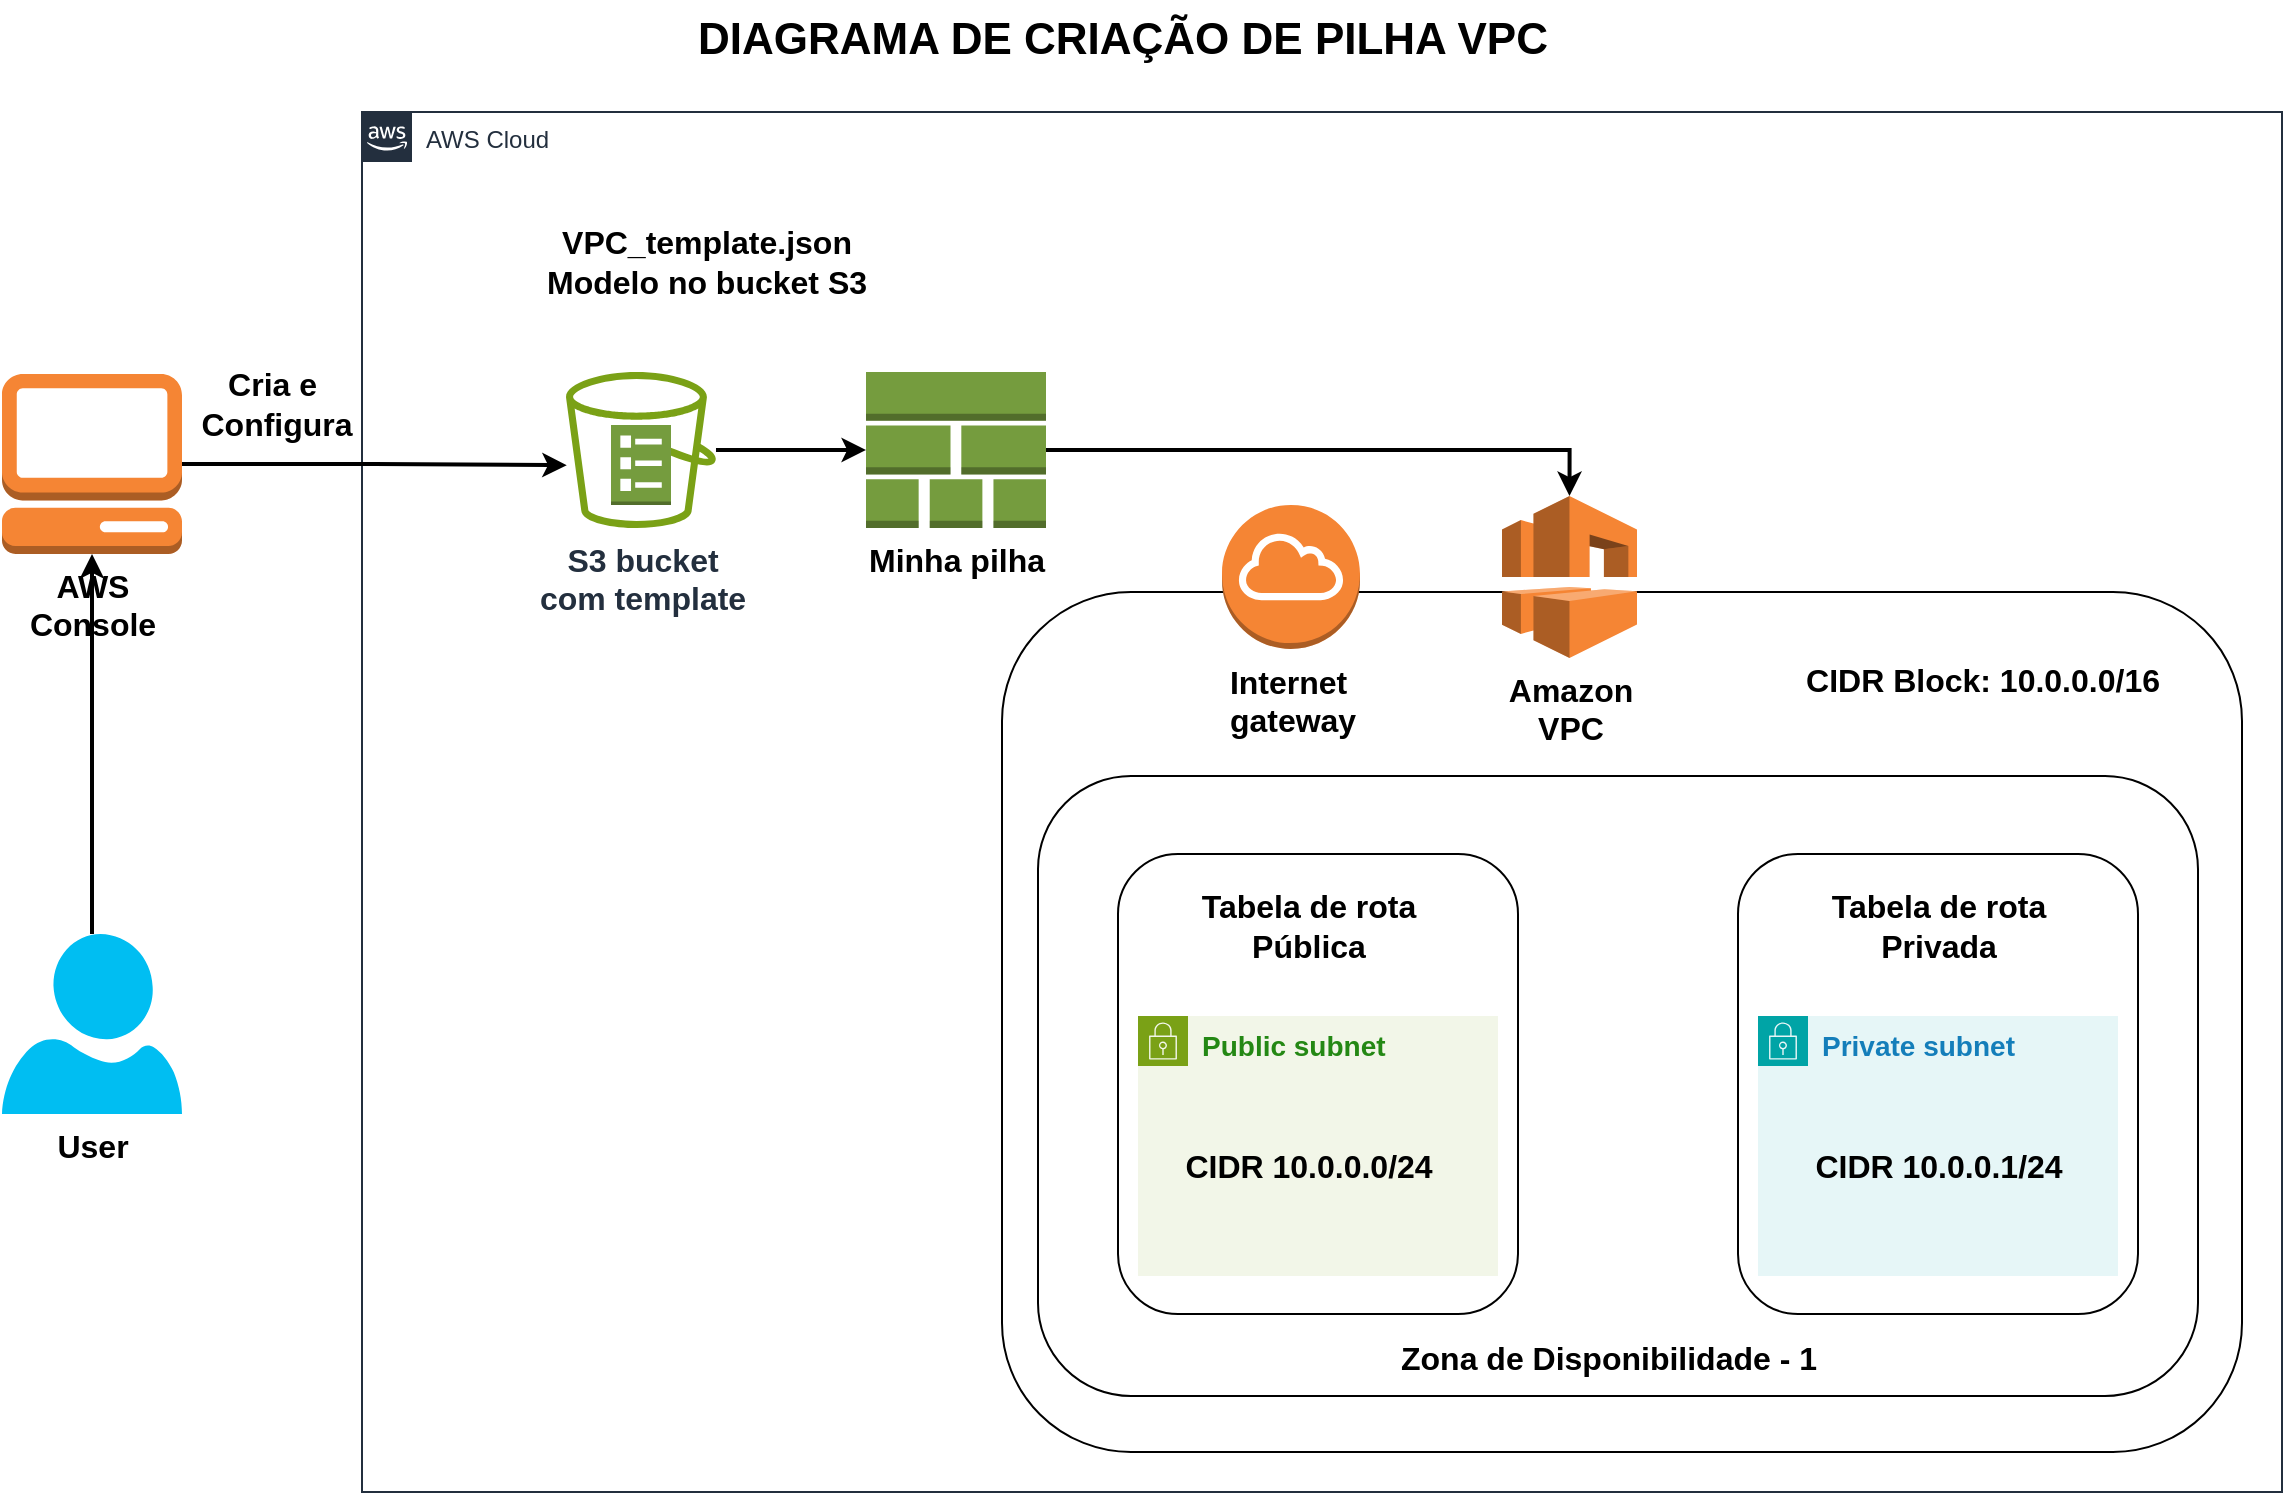 <mxfile version="24.6.4" type="github">
  <diagram id="Ht1M8jgEwFfnCIfOTk4-" name="Page-1">
    <mxGraphModel dx="1687" dy="878" grid="1" gridSize="10" guides="1" tooltips="1" connect="1" arrows="1" fold="1" page="1" pageScale="1" pageWidth="1169" pageHeight="827" math="0" shadow="0">
      <root>
        <mxCell id="0" />
        <mxCell id="1" parent="0" />
        <mxCell id="UEzPUAAOIrF-is8g5C7q-88" value="" style="edgeStyle=orthogonalEdgeStyle;rounded=0;orthogonalLoop=1;jettySize=auto;html=1;endArrow=open;endFill=0;strokeWidth=2;" parent="1" target="UEzPUAAOIrF-is8g5C7q-77" edge="1">
          <mxGeometry relative="1" as="geometry">
            <mxPoint x="168" y="179" as="sourcePoint" />
          </mxGeometry>
        </mxCell>
        <mxCell id="UEzPUAAOIrF-is8g5C7q-89" value="" style="edgeStyle=orthogonalEdgeStyle;rounded=0;orthogonalLoop=1;jettySize=auto;html=1;endArrow=open;endFill=0;strokeWidth=2;" parent="1" target="UEzPUAAOIrF-is8g5C7q-79" edge="1">
          <mxGeometry relative="1" as="geometry">
            <Array as="points">
              <mxPoint x="248" y="350" />
            </Array>
            <mxPoint x="247.5" y="218" as="sourcePoint" />
          </mxGeometry>
        </mxCell>
        <mxCell id="UEzPUAAOIrF-is8g5C7q-90" value="" style="edgeStyle=orthogonalEdgeStyle;rounded=0;orthogonalLoop=1;jettySize=auto;html=1;endArrow=open;endFill=0;strokeWidth=2;" parent="1" target="UEzPUAAOIrF-is8g5C7q-80" edge="1">
          <mxGeometry relative="1" as="geometry">
            <mxPoint x="448" y="349" as="sourcePoint" />
          </mxGeometry>
        </mxCell>
        <mxCell id="UEzPUAAOIrF-is8g5C7q-91" value="" style="edgeStyle=orthogonalEdgeStyle;rounded=0;orthogonalLoop=1;jettySize=auto;html=1;endArrow=open;endFill=0;strokeWidth=2;" parent="1" target="UEzPUAAOIrF-is8g5C7q-81" edge="1">
          <mxGeometry relative="1" as="geometry">
            <mxPoint x="558" y="349" as="sourcePoint" />
          </mxGeometry>
        </mxCell>
        <mxCell id="UEzPUAAOIrF-is8g5C7q-92" value="" style="edgeStyle=orthogonalEdgeStyle;rounded=0;orthogonalLoop=1;jettySize=auto;html=1;endArrow=open;endFill=0;strokeWidth=2;" parent="1" target="UEzPUAAOIrF-is8g5C7q-82" edge="1">
          <mxGeometry relative="1" as="geometry">
            <mxPoint x="678" y="349" as="sourcePoint" />
          </mxGeometry>
        </mxCell>
        <mxCell id="sVOc8KLssvXFAC38Cked-2" value="AWS Cloud" style="points=[[0,0],[0.25,0],[0.5,0],[0.75,0],[1,0],[1,0.25],[1,0.5],[1,0.75],[1,1],[0.75,1],[0.5,1],[0.25,1],[0,1],[0,0.75],[0,0.5],[0,0.25]];outlineConnect=0;gradientColor=none;html=1;whiteSpace=wrap;fontSize=12;fontStyle=0;container=1;pointerEvents=0;collapsible=0;recursiveResize=0;shape=mxgraph.aws4.group;grIcon=mxgraph.aws4.group_aws_cloud_alt;strokeColor=#232F3E;fillColor=none;verticalAlign=top;align=left;spacingLeft=30;fontColor=#232F3E;dashed=0;" vertex="1" parent="1">
          <mxGeometry x="200" y="69" width="960" height="690" as="geometry" />
        </mxCell>
        <mxCell id="sVOc8KLssvXFAC38Cked-4" value="&lt;font style=&quot;font-size: 16px;&quot;&gt;&lt;b&gt;S3&amp;nbsp;&lt;/b&gt;&lt;/font&gt;&lt;b style=&quot;font-size: 16px; background-color: initial;&quot;&gt;bucket&lt;/b&gt;&lt;div&gt;&lt;div style=&quot;font-size: 16px;&quot;&gt;&lt;font style=&quot;font-size: 16px;&quot;&gt;&lt;b&gt;com template&lt;/b&gt;&lt;/font&gt;&lt;/div&gt;&lt;/div&gt;" style="sketch=0;outlineConnect=0;fontColor=#232F3E;gradientColor=none;fillColor=#7AA116;strokeColor=none;dashed=0;verticalLabelPosition=bottom;verticalAlign=top;align=center;html=1;fontSize=12;fontStyle=0;aspect=fixed;pointerEvents=1;shape=mxgraph.aws4.bucket;" vertex="1" parent="sVOc8KLssvXFAC38Cked-2">
          <mxGeometry x="102" y="130" width="75" height="78" as="geometry" />
        </mxCell>
        <mxCell id="sVOc8KLssvXFAC38Cked-3" value="" style="outlineConnect=0;dashed=0;verticalLabelPosition=bottom;verticalAlign=top;align=center;html=1;shape=mxgraph.aws3.template;fillColor=#759C3E;gradientColor=none;" vertex="1" parent="sVOc8KLssvXFAC38Cked-2">
          <mxGeometry x="124.5" y="156.5" width="30" height="40" as="geometry" />
        </mxCell>
        <mxCell id="sVOc8KLssvXFAC38Cked-5" value="&lt;font style=&quot;font-size: 16px;&quot;&gt;&lt;b&gt;Minha pilha&lt;/b&gt;&lt;/font&gt;" style="outlineConnect=0;dashed=0;verticalLabelPosition=bottom;verticalAlign=top;align=center;html=1;shape=mxgraph.aws3.stack_aws_cloudformation;fillColor=#759C3E;gradientColor=none;" vertex="1" parent="sVOc8KLssvXFAC38Cked-2">
          <mxGeometry x="252" y="130" width="90" height="78" as="geometry" />
        </mxCell>
        <mxCell id="sVOc8KLssvXFAC38Cked-6" value="&lt;font style=&quot;font-size: 16px;&quot;&gt;&lt;b&gt;VPC_template.json&lt;br&gt;Modelo no bucket S3&lt;/b&gt;&lt;/font&gt;" style="text;html=1;align=center;verticalAlign=middle;resizable=0;points=[];autosize=1;strokeColor=none;fillColor=none;" vertex="1" parent="sVOc8KLssvXFAC38Cked-2">
          <mxGeometry x="82" y="50" width="180" height="50" as="geometry" />
        </mxCell>
        <mxCell id="sVOc8KLssvXFAC38Cked-7" style="edgeStyle=orthogonalEdgeStyle;rounded=0;orthogonalLoop=1;jettySize=auto;html=1;entryX=0;entryY=0.5;entryDx=0;entryDy=0;entryPerimeter=0;strokeWidth=2;" edge="1" parent="sVOc8KLssvXFAC38Cked-2" source="sVOc8KLssvXFAC38Cked-4" target="sVOc8KLssvXFAC38Cked-5">
          <mxGeometry relative="1" as="geometry" />
        </mxCell>
        <mxCell id="sVOc8KLssvXFAC38Cked-9" value="" style="rounded=1;whiteSpace=wrap;html=1;" vertex="1" parent="sVOc8KLssvXFAC38Cked-2">
          <mxGeometry x="320" y="240" width="620" height="430" as="geometry" />
        </mxCell>
        <mxCell id="sVOc8KLssvXFAC38Cked-8" value="&lt;font style=&quot;font-size: 16px;&quot;&gt;&lt;b&gt;Amazon&lt;/b&gt;&lt;/font&gt;&lt;div style=&quot;font-size: 16px;&quot;&gt;&lt;font style=&quot;font-size: 16px;&quot;&gt;&lt;b&gt;VPC&lt;/b&gt;&lt;/font&gt;&lt;/div&gt;" style="outlineConnect=0;dashed=0;verticalLabelPosition=bottom;verticalAlign=top;align=center;html=1;shape=mxgraph.aws3.vpc;fillColor=#F58534;gradientColor=none;" vertex="1" parent="sVOc8KLssvXFAC38Cked-2">
          <mxGeometry x="570" y="192" width="67.5" height="81" as="geometry" />
        </mxCell>
        <mxCell id="sVOc8KLssvXFAC38Cked-11" value="&lt;font style=&quot;font-size: 16px;&quot;&gt;&lt;b&gt;Internet&amp;nbsp;&lt;/b&gt;&lt;/font&gt;&lt;div style=&quot;font-size: 16px;&quot;&gt;&lt;font style=&quot;font-size: 16px;&quot;&gt;&lt;b&gt;gateway&lt;/b&gt;&lt;/font&gt;&lt;/div&gt;" style="outlineConnect=0;dashed=0;verticalLabelPosition=bottom;verticalAlign=top;align=center;html=1;shape=mxgraph.aws3.internet_gateway;fillColor=#F58534;gradientColor=none;" vertex="1" parent="sVOc8KLssvXFAC38Cked-2">
          <mxGeometry x="430" y="196.5" width="69" height="72" as="geometry" />
        </mxCell>
        <mxCell id="sVOc8KLssvXFAC38Cked-12" value="&lt;font style=&quot;font-size: 16px;&quot;&gt;&lt;b&gt;CIDR Block: 10.0.0.0/16&lt;/b&gt;&lt;/font&gt;" style="text;html=1;align=center;verticalAlign=middle;resizable=0;points=[];autosize=1;strokeColor=none;fillColor=none;" vertex="1" parent="sVOc8KLssvXFAC38Cked-2">
          <mxGeometry x="710" y="268.5" width="200" height="30" as="geometry" />
        </mxCell>
        <mxCell id="sVOc8KLssvXFAC38Cked-13" style="edgeStyle=orthogonalEdgeStyle;rounded=0;orthogonalLoop=1;jettySize=auto;html=1;entryX=0.5;entryY=0;entryDx=0;entryDy=0;entryPerimeter=0;strokeWidth=2;" edge="1" parent="sVOc8KLssvXFAC38Cked-2" source="sVOc8KLssvXFAC38Cked-5" target="sVOc8KLssvXFAC38Cked-8">
          <mxGeometry relative="1" as="geometry" />
        </mxCell>
        <mxCell id="sVOc8KLssvXFAC38Cked-10" value="" style="rounded=1;whiteSpace=wrap;html=1;" vertex="1" parent="1">
          <mxGeometry x="538" y="401" width="580" height="310" as="geometry" />
        </mxCell>
        <mxCell id="sVOc8KLssvXFAC38Cked-16" value="&lt;b&gt;&lt;font style=&quot;font-size: 16px;&quot;&gt;Zona de Disponibilidade - 1&lt;/font&gt;&lt;/b&gt;" style="text;html=1;align=center;verticalAlign=middle;resizable=0;points=[];autosize=1;strokeColor=none;fillColor=none;" vertex="1" parent="1">
          <mxGeometry x="708" y="677" width="230" height="30" as="geometry" />
        </mxCell>
        <mxCell id="sVOc8KLssvXFAC38Cked-18" value="" style="rounded=1;whiteSpace=wrap;html=1;" vertex="1" parent="1">
          <mxGeometry x="578" y="440" width="200" height="230" as="geometry" />
        </mxCell>
        <mxCell id="sVOc8KLssvXFAC38Cked-19" value="" style="rounded=1;whiteSpace=wrap;html=1;" vertex="1" parent="1">
          <mxGeometry x="888" y="440" width="200" height="230" as="geometry" />
        </mxCell>
        <mxCell id="sVOc8KLssvXFAC38Cked-20" value="&lt;font style=&quot;font-size: 16px;&quot;&gt;&lt;b&gt;Tabela de rota&lt;/b&gt;&lt;/font&gt;&lt;div style=&quot;font-size: 16px;&quot;&gt;&lt;font style=&quot;font-size: 16px;&quot;&gt;&lt;b&gt;Pública&lt;/b&gt;&lt;/font&gt;&lt;/div&gt;" style="text;html=1;align=center;verticalAlign=middle;resizable=0;points=[];autosize=1;strokeColor=none;fillColor=none;" vertex="1" parent="1">
          <mxGeometry x="608" y="451" width="130" height="50" as="geometry" />
        </mxCell>
        <mxCell id="sVOc8KLssvXFAC38Cked-22" value="&lt;b style=&quot;font-size: 16px;&quot;&gt;&lt;font style=&quot;font-size: 16px;&quot;&gt;Tabela de rota&lt;/font&gt;&lt;/b&gt;&lt;div style=&quot;font-size: 16px;&quot;&gt;&lt;b style=&quot;&quot;&gt;&lt;font style=&quot;font-size: 16px;&quot;&gt;Privada&lt;/font&gt;&lt;/b&gt;&lt;/div&gt;" style="text;html=1;align=center;verticalAlign=middle;resizable=0;points=[];autosize=1;strokeColor=none;fillColor=none;" vertex="1" parent="1">
          <mxGeometry x="923" y="451" width="130" height="50" as="geometry" />
        </mxCell>
        <mxCell id="sVOc8KLssvXFAC38Cked-23" value="&lt;b&gt;&lt;font style=&quot;font-size: 14px;&quot;&gt;Public subnet&lt;/font&gt;&lt;/b&gt;" style="points=[[0,0],[0.25,0],[0.5,0],[0.75,0],[1,0],[1,0.25],[1,0.5],[1,0.75],[1,1],[0.75,1],[0.5,1],[0.25,1],[0,1],[0,0.75],[0,0.5],[0,0.25]];outlineConnect=0;gradientColor=none;html=1;whiteSpace=wrap;fontSize=12;fontStyle=0;container=1;pointerEvents=0;collapsible=0;recursiveResize=0;shape=mxgraph.aws4.group;grIcon=mxgraph.aws4.group_security_group;grStroke=0;strokeColor=#7AA116;fillColor=#F2F6E8;verticalAlign=top;align=left;spacingLeft=30;fontColor=#248814;dashed=0;" vertex="1" parent="1">
          <mxGeometry x="588" y="521" width="180" height="130" as="geometry" />
        </mxCell>
        <mxCell id="sVOc8KLssvXFAC38Cked-24" value="&lt;b&gt;&lt;font style=&quot;font-size: 14px;&quot;&gt;Private subnet&lt;/font&gt;&lt;/b&gt;" style="points=[[0,0],[0.25,0],[0.5,0],[0.75,0],[1,0],[1,0.25],[1,0.5],[1,0.75],[1,1],[0.75,1],[0.5,1],[0.25,1],[0,1],[0,0.75],[0,0.5],[0,0.25]];outlineConnect=0;gradientColor=none;html=1;whiteSpace=wrap;fontSize=12;fontStyle=0;container=1;pointerEvents=0;collapsible=0;recursiveResize=0;shape=mxgraph.aws4.group;grIcon=mxgraph.aws4.group_security_group;grStroke=0;strokeColor=#00A4A6;fillColor=#E6F6F7;verticalAlign=top;align=left;spacingLeft=30;fontColor=#147EBA;dashed=0;" vertex="1" parent="1">
          <mxGeometry x="898" y="521" width="180" height="130" as="geometry" />
        </mxCell>
        <mxCell id="sVOc8KLssvXFAC38Cked-26" value="&lt;b&gt;&lt;font style=&quot;font-size: 16px;&quot;&gt;CIDR 10.0.0.1/24&lt;/font&gt;&lt;/b&gt;" style="text;html=1;align=center;verticalAlign=middle;resizable=0;points=[];autosize=1;strokeColor=none;fillColor=none;" vertex="1" parent="sVOc8KLssvXFAC38Cked-24">
          <mxGeometry x="15" y="60" width="150" height="30" as="geometry" />
        </mxCell>
        <mxCell id="sVOc8KLssvXFAC38Cked-25" value="&lt;b&gt;&lt;font style=&quot;font-size: 16px;&quot;&gt;CIDR 10.0.0.0/24&lt;/font&gt;&lt;/b&gt;" style="text;html=1;align=center;verticalAlign=middle;resizable=0;points=[];autosize=1;strokeColor=none;fillColor=none;" vertex="1" parent="1">
          <mxGeometry x="598" y="581" width="150" height="30" as="geometry" />
        </mxCell>
        <mxCell id="sVOc8KLssvXFAC38Cked-27" value="&lt;font style=&quot;font-size: 22px;&quot;&gt;&lt;b&gt;DIAGRAMA DE CRIAÇÃO DE PILHA VPC&lt;/b&gt;&lt;/font&gt;" style="text;html=1;align=center;verticalAlign=middle;resizable=0;points=[];autosize=1;strokeColor=none;fillColor=none;" vertex="1" parent="1">
          <mxGeometry x="355" y="13" width="450" height="40" as="geometry" />
        </mxCell>
        <mxCell id="sVOc8KLssvXFAC38Cked-28" value="&lt;b style=&quot;font-size: 16px;&quot;&gt;&lt;font style=&quot;font-size: 16px;&quot;&gt;AWS&lt;/font&gt;&lt;/b&gt;&lt;div style=&quot;font-size: 16px;&quot;&gt;&lt;b style=&quot;&quot;&gt;&lt;font style=&quot;font-size: 16px;&quot;&gt;Console&lt;br&gt;&lt;/font&gt;&lt;/b&gt;&lt;br&gt;&lt;/div&gt;" style="outlineConnect=0;dashed=0;verticalLabelPosition=bottom;verticalAlign=top;align=center;html=1;shape=mxgraph.aws3.management_console;fillColor=#F58534;gradientColor=none;" vertex="1" parent="1">
          <mxGeometry x="20" y="200" width="90" height="90" as="geometry" />
        </mxCell>
        <mxCell id="sVOc8KLssvXFAC38Cked-30" style="edgeStyle=orthogonalEdgeStyle;rounded=0;orthogonalLoop=1;jettySize=auto;html=1;strokeWidth=2;" edge="1" parent="1" source="sVOc8KLssvXFAC38Cked-29" target="sVOc8KLssvXFAC38Cked-28">
          <mxGeometry relative="1" as="geometry" />
        </mxCell>
        <mxCell id="sVOc8KLssvXFAC38Cked-29" value="&lt;b&gt;&lt;font style=&quot;font-size: 16px;&quot;&gt;User&lt;/font&gt;&lt;/b&gt;" style="verticalLabelPosition=bottom;html=1;verticalAlign=top;align=center;strokeColor=none;fillColor=#00BEF2;shape=mxgraph.azure.user;" vertex="1" parent="1">
          <mxGeometry x="20" y="480" width="90" height="90" as="geometry" />
        </mxCell>
        <mxCell id="sVOc8KLssvXFAC38Cked-31" style="edgeStyle=orthogonalEdgeStyle;rounded=0;orthogonalLoop=1;jettySize=auto;html=1;entryX=0.005;entryY=0.597;entryDx=0;entryDy=0;entryPerimeter=0;strokeWidth=2;" edge="1" parent="1" source="sVOc8KLssvXFAC38Cked-28" target="sVOc8KLssvXFAC38Cked-4">
          <mxGeometry relative="1" as="geometry" />
        </mxCell>
        <mxCell id="sVOc8KLssvXFAC38Cked-32" value="&lt;b style=&quot;font-size: 16px;&quot;&gt;&lt;font style=&quot;font-size: 16px;&quot;&gt;Cria e&amp;nbsp;&lt;/font&gt;&lt;/b&gt;&lt;div style=&quot;font-size: 16px;&quot;&gt;&lt;b style=&quot;&quot;&gt;&lt;font style=&quot;font-size: 16px;&quot;&gt;Configura&lt;/font&gt;&lt;/b&gt;&lt;/div&gt;" style="text;html=1;align=center;verticalAlign=middle;resizable=0;points=[];autosize=1;strokeColor=none;fillColor=none;" vertex="1" parent="1">
          <mxGeometry x="107" y="190" width="100" height="50" as="geometry" />
        </mxCell>
      </root>
    </mxGraphModel>
  </diagram>
</mxfile>
